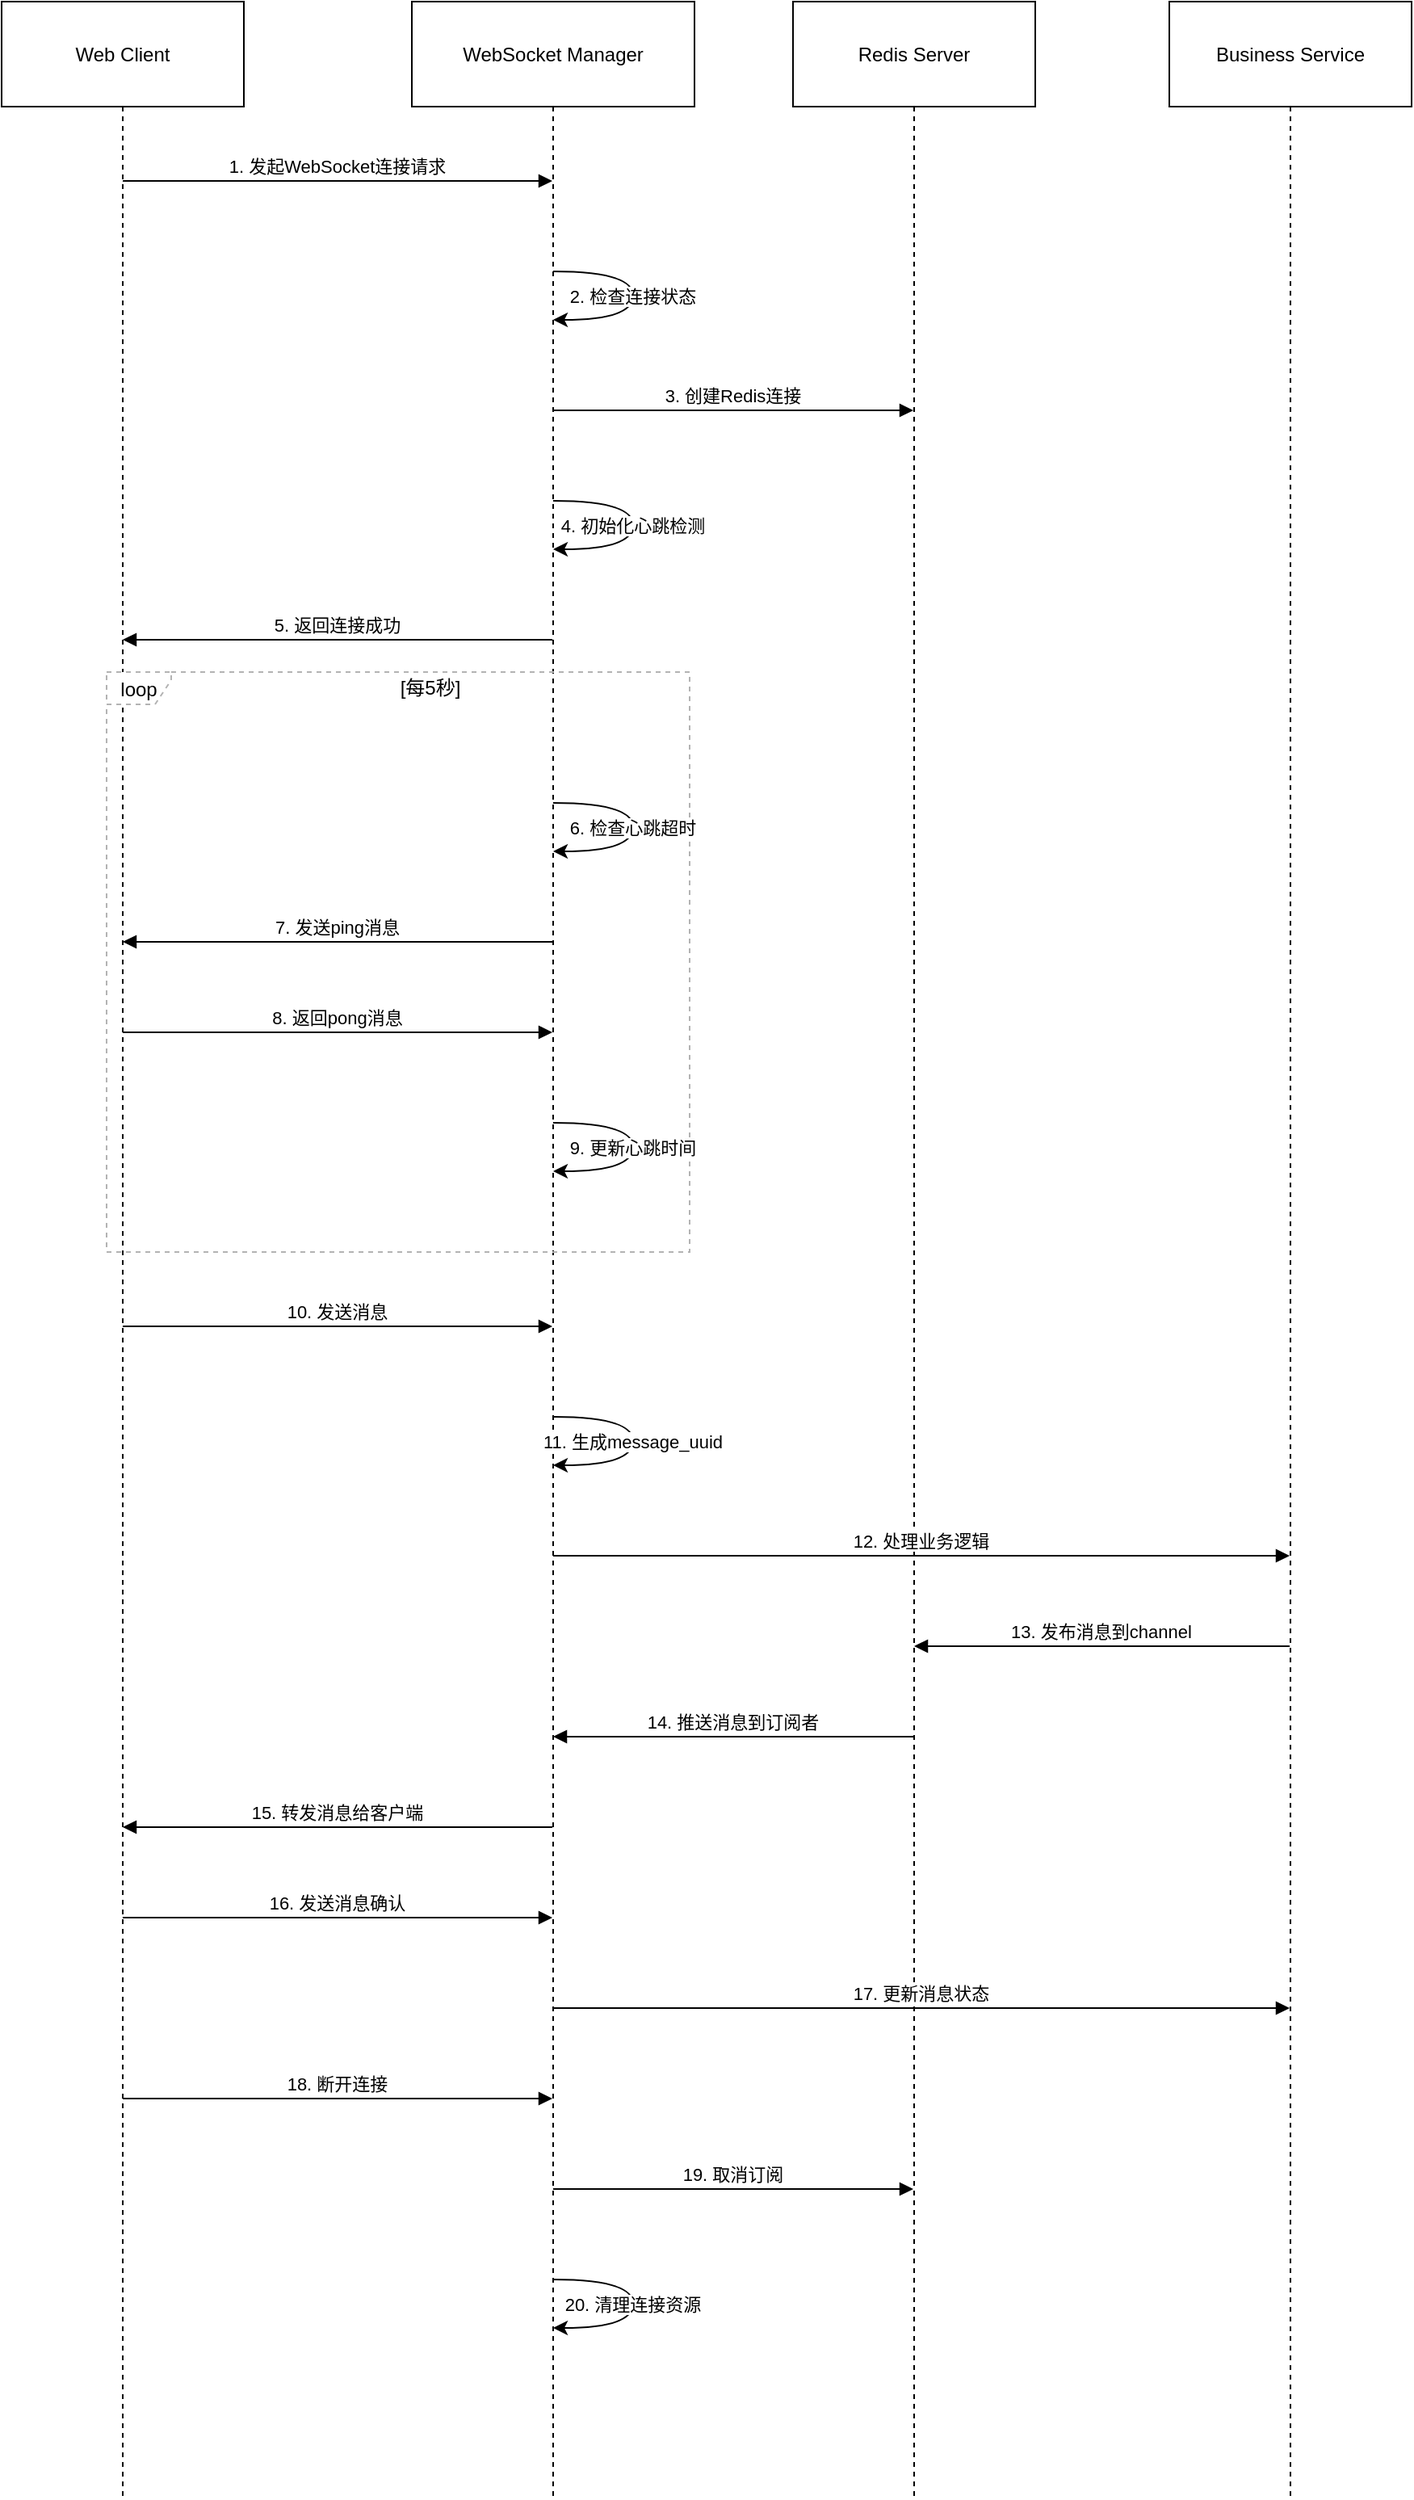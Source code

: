 <mxfile version="24.3.1" type="github">
  <diagram name="第 1 页" id="3a9XxEqRJpEGJEU9GApZ">
    <mxGraphModel dx="1912" dy="901" grid="1" gridSize="10" guides="1" tooltips="1" connect="1" arrows="1" fold="1" page="1" pageScale="1" pageWidth="827" pageHeight="1169" math="0" shadow="0">
      <root>
        <mxCell id="0" />
        <mxCell id="1" parent="0" />
        <mxCell id="Lk72l0ROwepqVWaHogDX-1" value="Web Client" style="shape=umlLifeline;perimeter=lifelinePerimeter;whiteSpace=wrap;container=1;dropTarget=0;collapsible=0;recursiveResize=0;outlineConnect=0;portConstraint=eastwest;newEdgeStyle={&quot;edgeStyle&quot;:&quot;elbowEdgeStyle&quot;,&quot;elbow&quot;:&quot;vertical&quot;,&quot;curved&quot;:0,&quot;rounded&quot;:0};size=65;" vertex="1" parent="1">
          <mxGeometry x="20" y="20" width="150" height="1545" as="geometry" />
        </mxCell>
        <mxCell id="Lk72l0ROwepqVWaHogDX-2" value="WebSocket Manager" style="shape=umlLifeline;perimeter=lifelinePerimeter;whiteSpace=wrap;container=1;dropTarget=0;collapsible=0;recursiveResize=0;outlineConnect=0;portConstraint=eastwest;newEdgeStyle={&quot;edgeStyle&quot;:&quot;elbowEdgeStyle&quot;,&quot;elbow&quot;:&quot;vertical&quot;,&quot;curved&quot;:0,&quot;rounded&quot;:0};size=65;" vertex="1" parent="1">
          <mxGeometry x="274" y="20" width="175" height="1545" as="geometry" />
        </mxCell>
        <mxCell id="Lk72l0ROwepqVWaHogDX-3" value="Redis Server" style="shape=umlLifeline;perimeter=lifelinePerimeter;whiteSpace=wrap;container=1;dropTarget=0;collapsible=0;recursiveResize=0;outlineConnect=0;portConstraint=eastwest;newEdgeStyle={&quot;edgeStyle&quot;:&quot;elbowEdgeStyle&quot;,&quot;elbow&quot;:&quot;vertical&quot;,&quot;curved&quot;:0,&quot;rounded&quot;:0};size=65;" vertex="1" parent="1">
          <mxGeometry x="510" y="20" width="150" height="1545" as="geometry" />
        </mxCell>
        <mxCell id="Lk72l0ROwepqVWaHogDX-4" value="Business Service" style="shape=umlLifeline;perimeter=lifelinePerimeter;whiteSpace=wrap;container=1;dropTarget=0;collapsible=0;recursiveResize=0;outlineConnect=0;portConstraint=eastwest;newEdgeStyle={&quot;edgeStyle&quot;:&quot;elbowEdgeStyle&quot;,&quot;elbow&quot;:&quot;vertical&quot;,&quot;curved&quot;:0,&quot;rounded&quot;:0};size=65;" vertex="1" parent="1">
          <mxGeometry x="743" y="20" width="150" height="1545" as="geometry" />
        </mxCell>
        <mxCell id="Lk72l0ROwepqVWaHogDX-5" value="loop" style="shape=umlFrame;dashed=1;pointerEvents=0;dropTarget=0;strokeColor=#B3B3B3;height=20;width=40" vertex="1" parent="1">
          <mxGeometry x="85" y="435" width="361" height="359" as="geometry" />
        </mxCell>
        <mxCell id="Lk72l0ROwepqVWaHogDX-6" value="[每5秒]" style="text;strokeColor=none;fillColor=none;align=center;verticalAlign=middle;whiteSpace=wrap;" vertex="1" parent="Lk72l0ROwepqVWaHogDX-5">
          <mxGeometry x="40" width="321" height="20" as="geometry" />
        </mxCell>
        <mxCell id="Lk72l0ROwepqVWaHogDX-7" value="1. 发起WebSocket连接请求" style="verticalAlign=bottom;endArrow=block;edgeStyle=elbowEdgeStyle;elbow=vertical;curved=0;rounded=0;" edge="1" parent="1" source="Lk72l0ROwepqVWaHogDX-1" target="Lk72l0ROwepqVWaHogDX-2">
          <mxGeometry relative="1" as="geometry">
            <Array as="points">
              <mxPoint x="238" y="131" />
            </Array>
          </mxGeometry>
        </mxCell>
        <mxCell id="Lk72l0ROwepqVWaHogDX-8" value="2. 检查连接状态" style="curved=1;rounded=0;" edge="1" parent="1" source="Lk72l0ROwepqVWaHogDX-2" target="Lk72l0ROwepqVWaHogDX-2">
          <mxGeometry relative="1" as="geometry">
            <Array as="points">
              <mxPoint x="411" y="187" />
              <mxPoint x="411" y="217" />
            </Array>
          </mxGeometry>
        </mxCell>
        <mxCell id="Lk72l0ROwepqVWaHogDX-9" value="3. 创建Redis连接" style="verticalAlign=bottom;endArrow=block;edgeStyle=elbowEdgeStyle;elbow=vertical;curved=0;rounded=0;" edge="1" parent="1" source="Lk72l0ROwepqVWaHogDX-2" target="Lk72l0ROwepqVWaHogDX-3">
          <mxGeometry relative="1" as="geometry">
            <Array as="points">
              <mxPoint x="483" y="273" />
            </Array>
          </mxGeometry>
        </mxCell>
        <mxCell id="Lk72l0ROwepqVWaHogDX-10" value="4. 初始化心跳检测" style="curved=1;rounded=0;" edge="1" parent="1" source="Lk72l0ROwepqVWaHogDX-2" target="Lk72l0ROwepqVWaHogDX-2">
          <mxGeometry relative="1" as="geometry">
            <Array as="points">
              <mxPoint x="411" y="329" />
              <mxPoint x="411" y="359" />
            </Array>
          </mxGeometry>
        </mxCell>
        <mxCell id="Lk72l0ROwepqVWaHogDX-11" value="5. 返回连接成功" style="verticalAlign=bottom;endArrow=block;edgeStyle=elbowEdgeStyle;elbow=vertical;curved=0;rounded=0;" edge="1" parent="1" source="Lk72l0ROwepqVWaHogDX-2" target="Lk72l0ROwepqVWaHogDX-1">
          <mxGeometry relative="1" as="geometry">
            <Array as="points">
              <mxPoint x="238" y="415" />
            </Array>
          </mxGeometry>
        </mxCell>
        <mxCell id="Lk72l0ROwepqVWaHogDX-12" value="6. 检查心跳超时" style="curved=1;rounded=0;" edge="1" parent="1" source="Lk72l0ROwepqVWaHogDX-2" target="Lk72l0ROwepqVWaHogDX-2">
          <mxGeometry relative="1" as="geometry">
            <Array as="points">
              <mxPoint x="411" y="516" />
              <mxPoint x="411" y="546" />
            </Array>
          </mxGeometry>
        </mxCell>
        <mxCell id="Lk72l0ROwepqVWaHogDX-13" value="7. 发送ping消息" style="verticalAlign=bottom;endArrow=block;edgeStyle=elbowEdgeStyle;elbow=vertical;curved=0;rounded=0;" edge="1" parent="1" source="Lk72l0ROwepqVWaHogDX-2" target="Lk72l0ROwepqVWaHogDX-1">
          <mxGeometry relative="1" as="geometry">
            <Array as="points">
              <mxPoint x="238" y="602" />
            </Array>
          </mxGeometry>
        </mxCell>
        <mxCell id="Lk72l0ROwepqVWaHogDX-14" value="8. 返回pong消息" style="verticalAlign=bottom;endArrow=block;edgeStyle=elbowEdgeStyle;elbow=vertical;curved=0;rounded=0;" edge="1" parent="1" source="Lk72l0ROwepqVWaHogDX-1" target="Lk72l0ROwepqVWaHogDX-2">
          <mxGeometry relative="1" as="geometry">
            <Array as="points">
              <mxPoint x="238" y="658" />
            </Array>
          </mxGeometry>
        </mxCell>
        <mxCell id="Lk72l0ROwepqVWaHogDX-15" value="9. 更新心跳时间" style="curved=1;rounded=0;" edge="1" parent="1" source="Lk72l0ROwepqVWaHogDX-2" target="Lk72l0ROwepqVWaHogDX-2">
          <mxGeometry relative="1" as="geometry">
            <Array as="points">
              <mxPoint x="411" y="714" />
              <mxPoint x="411" y="744" />
            </Array>
          </mxGeometry>
        </mxCell>
        <mxCell id="Lk72l0ROwepqVWaHogDX-16" value="10. 发送消息" style="verticalAlign=bottom;endArrow=block;edgeStyle=elbowEdgeStyle;elbow=vertical;curved=0;rounded=0;" edge="1" parent="1" source="Lk72l0ROwepqVWaHogDX-1" target="Lk72l0ROwepqVWaHogDX-2">
          <mxGeometry relative="1" as="geometry">
            <Array as="points">
              <mxPoint x="238" y="840" />
            </Array>
          </mxGeometry>
        </mxCell>
        <mxCell id="Lk72l0ROwepqVWaHogDX-17" value="11. 生成message_uuid" style="curved=1;rounded=0;" edge="1" parent="1" source="Lk72l0ROwepqVWaHogDX-2" target="Lk72l0ROwepqVWaHogDX-2">
          <mxGeometry relative="1" as="geometry">
            <Array as="points">
              <mxPoint x="411" y="896" />
              <mxPoint x="411" y="926" />
            </Array>
          </mxGeometry>
        </mxCell>
        <mxCell id="Lk72l0ROwepqVWaHogDX-18" value="12. 处理业务逻辑" style="verticalAlign=bottom;endArrow=block;edgeStyle=elbowEdgeStyle;elbow=vertical;curved=0;rounded=0;" edge="1" parent="1" source="Lk72l0ROwepqVWaHogDX-2" target="Lk72l0ROwepqVWaHogDX-4">
          <mxGeometry relative="1" as="geometry">
            <Array as="points">
              <mxPoint x="600" y="982" />
            </Array>
          </mxGeometry>
        </mxCell>
        <mxCell id="Lk72l0ROwepqVWaHogDX-19" value="13. 发布消息到channel" style="verticalAlign=bottom;endArrow=block;edgeStyle=elbowEdgeStyle;elbow=vertical;curved=0;rounded=0;" edge="1" parent="1" source="Lk72l0ROwepqVWaHogDX-4" target="Lk72l0ROwepqVWaHogDX-3">
          <mxGeometry relative="1" as="geometry">
            <Array as="points">
              <mxPoint x="712" y="1038" />
            </Array>
          </mxGeometry>
        </mxCell>
        <mxCell id="Lk72l0ROwepqVWaHogDX-20" value="14. 推送消息到订阅者" style="verticalAlign=bottom;endArrow=block;edgeStyle=elbowEdgeStyle;elbow=vertical;curved=0;rounded=0;" edge="1" parent="1" source="Lk72l0ROwepqVWaHogDX-3" target="Lk72l0ROwepqVWaHogDX-2">
          <mxGeometry relative="1" as="geometry">
            <Array as="points">
              <mxPoint x="483" y="1094" />
            </Array>
          </mxGeometry>
        </mxCell>
        <mxCell id="Lk72l0ROwepqVWaHogDX-21" value="15. 转发消息给客户端" style="verticalAlign=bottom;endArrow=block;edgeStyle=elbowEdgeStyle;elbow=vertical;curved=0;rounded=0;" edge="1" parent="1" source="Lk72l0ROwepqVWaHogDX-2" target="Lk72l0ROwepqVWaHogDX-1">
          <mxGeometry relative="1" as="geometry">
            <Array as="points">
              <mxPoint x="238" y="1150" />
            </Array>
          </mxGeometry>
        </mxCell>
        <mxCell id="Lk72l0ROwepqVWaHogDX-22" value="16. 发送消息确认" style="verticalAlign=bottom;endArrow=block;edgeStyle=elbowEdgeStyle;elbow=vertical;curved=0;rounded=0;" edge="1" parent="1" source="Lk72l0ROwepqVWaHogDX-1" target="Lk72l0ROwepqVWaHogDX-2">
          <mxGeometry relative="1" as="geometry">
            <Array as="points">
              <mxPoint x="238" y="1206" />
            </Array>
          </mxGeometry>
        </mxCell>
        <mxCell id="Lk72l0ROwepqVWaHogDX-23" value="17. 更新消息状态" style="verticalAlign=bottom;endArrow=block;edgeStyle=elbowEdgeStyle;elbow=vertical;curved=0;rounded=0;" edge="1" parent="1" source="Lk72l0ROwepqVWaHogDX-2" target="Lk72l0ROwepqVWaHogDX-4">
          <mxGeometry relative="1" as="geometry">
            <Array as="points">
              <mxPoint x="600" y="1262" />
            </Array>
          </mxGeometry>
        </mxCell>
        <mxCell id="Lk72l0ROwepqVWaHogDX-24" value="18. 断开连接" style="verticalAlign=bottom;endArrow=block;edgeStyle=elbowEdgeStyle;elbow=vertical;curved=0;rounded=0;" edge="1" parent="1" source="Lk72l0ROwepqVWaHogDX-1" target="Lk72l0ROwepqVWaHogDX-2">
          <mxGeometry relative="1" as="geometry">
            <Array as="points">
              <mxPoint x="238" y="1318" />
            </Array>
          </mxGeometry>
        </mxCell>
        <mxCell id="Lk72l0ROwepqVWaHogDX-25" value="19. 取消订阅" style="verticalAlign=bottom;endArrow=block;edgeStyle=elbowEdgeStyle;elbow=vertical;curved=0;rounded=0;" edge="1" parent="1" source="Lk72l0ROwepqVWaHogDX-2" target="Lk72l0ROwepqVWaHogDX-3">
          <mxGeometry relative="1" as="geometry">
            <Array as="points">
              <mxPoint x="483" y="1374" />
            </Array>
          </mxGeometry>
        </mxCell>
        <mxCell id="Lk72l0ROwepqVWaHogDX-26" value="20. 清理连接资源" style="curved=1;rounded=0;" edge="1" parent="1" source="Lk72l0ROwepqVWaHogDX-2" target="Lk72l0ROwepqVWaHogDX-2">
          <mxGeometry relative="1" as="geometry">
            <Array as="points">
              <mxPoint x="411" y="1430" />
              <mxPoint x="411" y="1460" />
            </Array>
          </mxGeometry>
        </mxCell>
      </root>
    </mxGraphModel>
  </diagram>
</mxfile>
